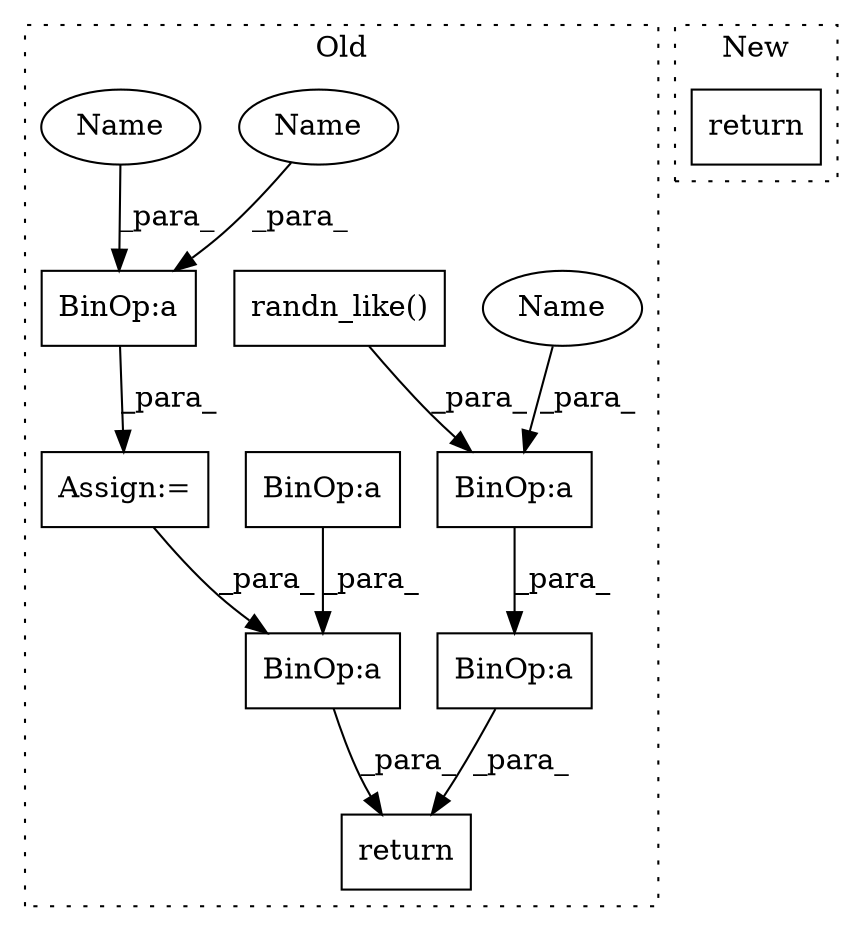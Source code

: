 digraph G {
subgraph cluster0 {
1 [label="randn_like()" a="75" s="9337,9358" l="17,1" shape="box"];
3 [label="return" a="93" s="9443" l="7" shape="box"];
4 [label="BinOp:a" a="82" s="9407" l="10" shape="box"];
5 [label="BinOp:a" a="82" s="9285" l="3" shape="box"];
6 [label="BinOp:a" a="82" s="9342" l="26" shape="box"];
7 [label="BinOp:a" a="82" s="9359" l="3" shape="box"];
8 [label="BinOp:a" a="82" s="9392" l="3" shape="box"];
9 [label="Assign:=" a="68" s="9279" l="3" shape="box"];
10 [label="Name" a="87" s="9288" l="3" shape="ellipse"];
11 [label="Name" a="87" s="9362" l="3" shape="ellipse"];
12 [label="Name" a="87" s="9282" l="3" shape="ellipse"];
label = "Old";
style="dotted";
}
subgraph cluster1 {
2 [label="return" a="93" s="9745" l="7" shape="box"];
label = "New";
style="dotted";
}
1 -> 7 [label="_para_"];
4 -> 3 [label="_para_"];
5 -> 9 [label="_para_"];
6 -> 3 [label="_para_"];
7 -> 6 [label="_para_"];
8 -> 4 [label="_para_"];
9 -> 4 [label="_para_"];
10 -> 5 [label="_para_"];
11 -> 7 [label="_para_"];
12 -> 5 [label="_para_"];
}
